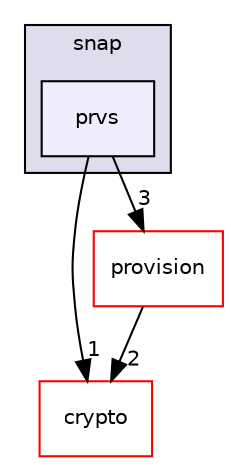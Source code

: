 digraph "prvs" {
  compound=true
  node [ fontsize="10", fontname="Helvetica"];
  edge [ labelfontsize="10", labelfontname="Helvetica"];
  subgraph clusterdir_30ba789c892c59a3b74ccd5ba53c5eb8 {
    graph [ bgcolor="#ddddee", pencolor="black", label="snap" fontname="Helvetica", fontsize="10", URL="dir_30ba789c892c59a3b74ccd5ba53c5eb8.html"]
  dir_215f9d7678fc428ca50d529e4efbe926 [shape=box, label="prvs", style="filled", fillcolor="#eeeeff", pencolor="black", URL="dir_215f9d7678fc428ca50d529e4efbe926.html"];
  }
  dir_fdd8a560e62e0c17cb1c1d2c36eb6160 [shape=box label="crypto" fillcolor="white" style="filled" color="red" URL="dir_fdd8a560e62e0c17cb1c1d2c36eb6160.html"];
  dir_82c980a174055921978dd849981d489c [shape=box label="provision" fillcolor="white" style="filled" color="red" URL="dir_82c980a174055921978dd849981d489c.html"];
  dir_215f9d7678fc428ca50d529e4efbe926->dir_fdd8a560e62e0c17cb1c1d2c36eb6160 [headlabel="1", labeldistance=1.5 headhref="dir_000073_000014.html"];
  dir_215f9d7678fc428ca50d529e4efbe926->dir_82c980a174055921978dd849981d489c [headlabel="3", labeldistance=1.5 headhref="dir_000073_000068.html"];
  dir_82c980a174055921978dd849981d489c->dir_fdd8a560e62e0c17cb1c1d2c36eb6160 [headlabel="2", labeldistance=1.5 headhref="dir_000068_000014.html"];
}
